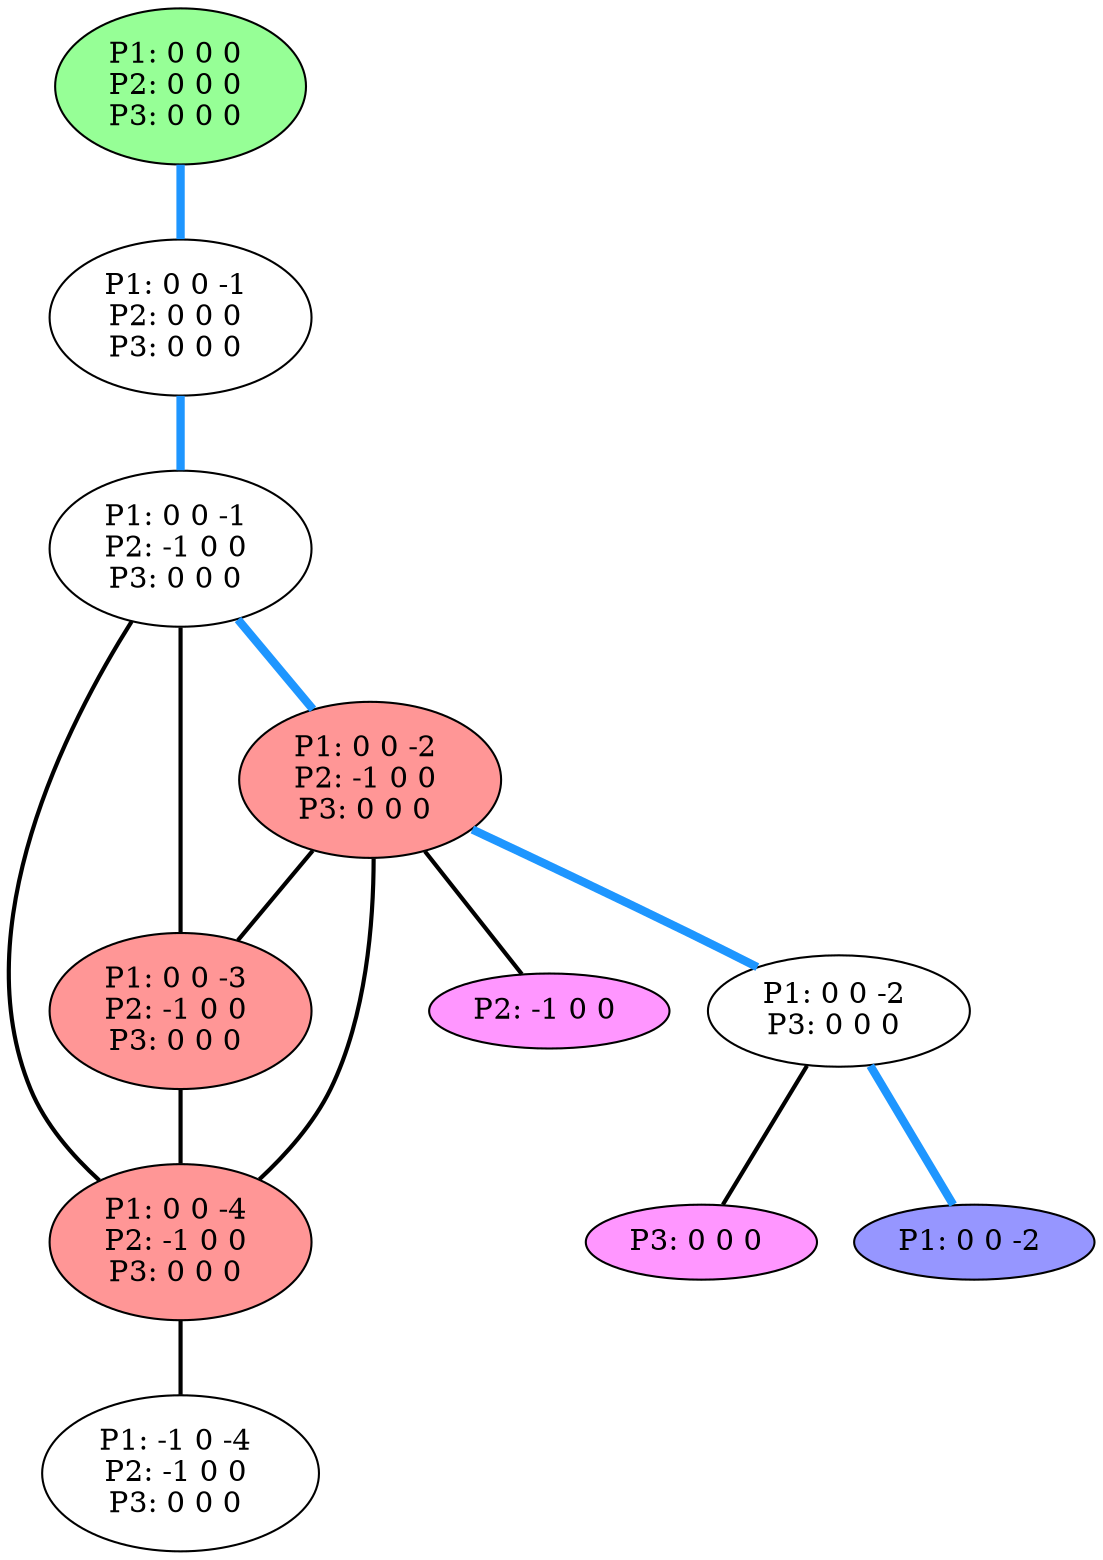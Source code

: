 graph G {
color = "black"
0 [label = "P1: 0 0 0 
P2: 0 0 0 
P3: 0 0 0 
",  style="filled", fillcolor = "#96FF96"];
1 [label = "P1: 0 0 -1 
P2: 0 0 0 
P3: 0 0 0 
"];
2 [label = "P1: 0 0 -1 
P2: -1 0 0 
P3: 0 0 0 
"];
3 [label = "P1: 0 0 -2 
P2: -1 0 0 
P3: 0 0 0 
",  style="filled", fillcolor = "#FF9696"];
4 [label = "P1: 0 0 -3 
P2: -1 0 0 
P3: 0 0 0 
",  style="filled", fillcolor = "#FF9696"];
5 [label = "P1: 0 0 -4 
P2: -1 0 0 
P3: 0 0 0 
",  style="filled", fillcolor = "#FF9696"];
6 [label = "P1: -1 0 -4 
P2: -1 0 0 
P3: 0 0 0 
"];
7 [label = "P2: -1 0 0 
",  style="filled", fillcolor = "#FF96FF"];
8 [label = "P1: 0 0 -2 
P3: 0 0 0 
"];
9 [label = "P1: 0 0 -2 
", style="filled", fillcolor = "#9696FF"];
10 [label = "P3: 0 0 0 
",  style="filled", fillcolor = "#FF96FF"];
edge [style=bold];
0 -- 1 [color="#1E96FF", penwidth=4.0];

1 -- 2 [color="#1E96FF", penwidth=4.0];

2 -- 3 [color="#1E96FF", penwidth=4.0];
2 -- 4 [color=black];
2 -- 5 [color=black];

3 -- 4 [color=black];
3 -- 5 [color=black];
3 -- 8 [color="#1E96FF", penwidth=4.0];
3 -- 7 [color=black];

4 -- 5 [color=black];

5 -- 6 [color=black];


8 -- 10 [color=black];
8 -- 9 [color="#1E96FF", penwidth=4.0];

}
